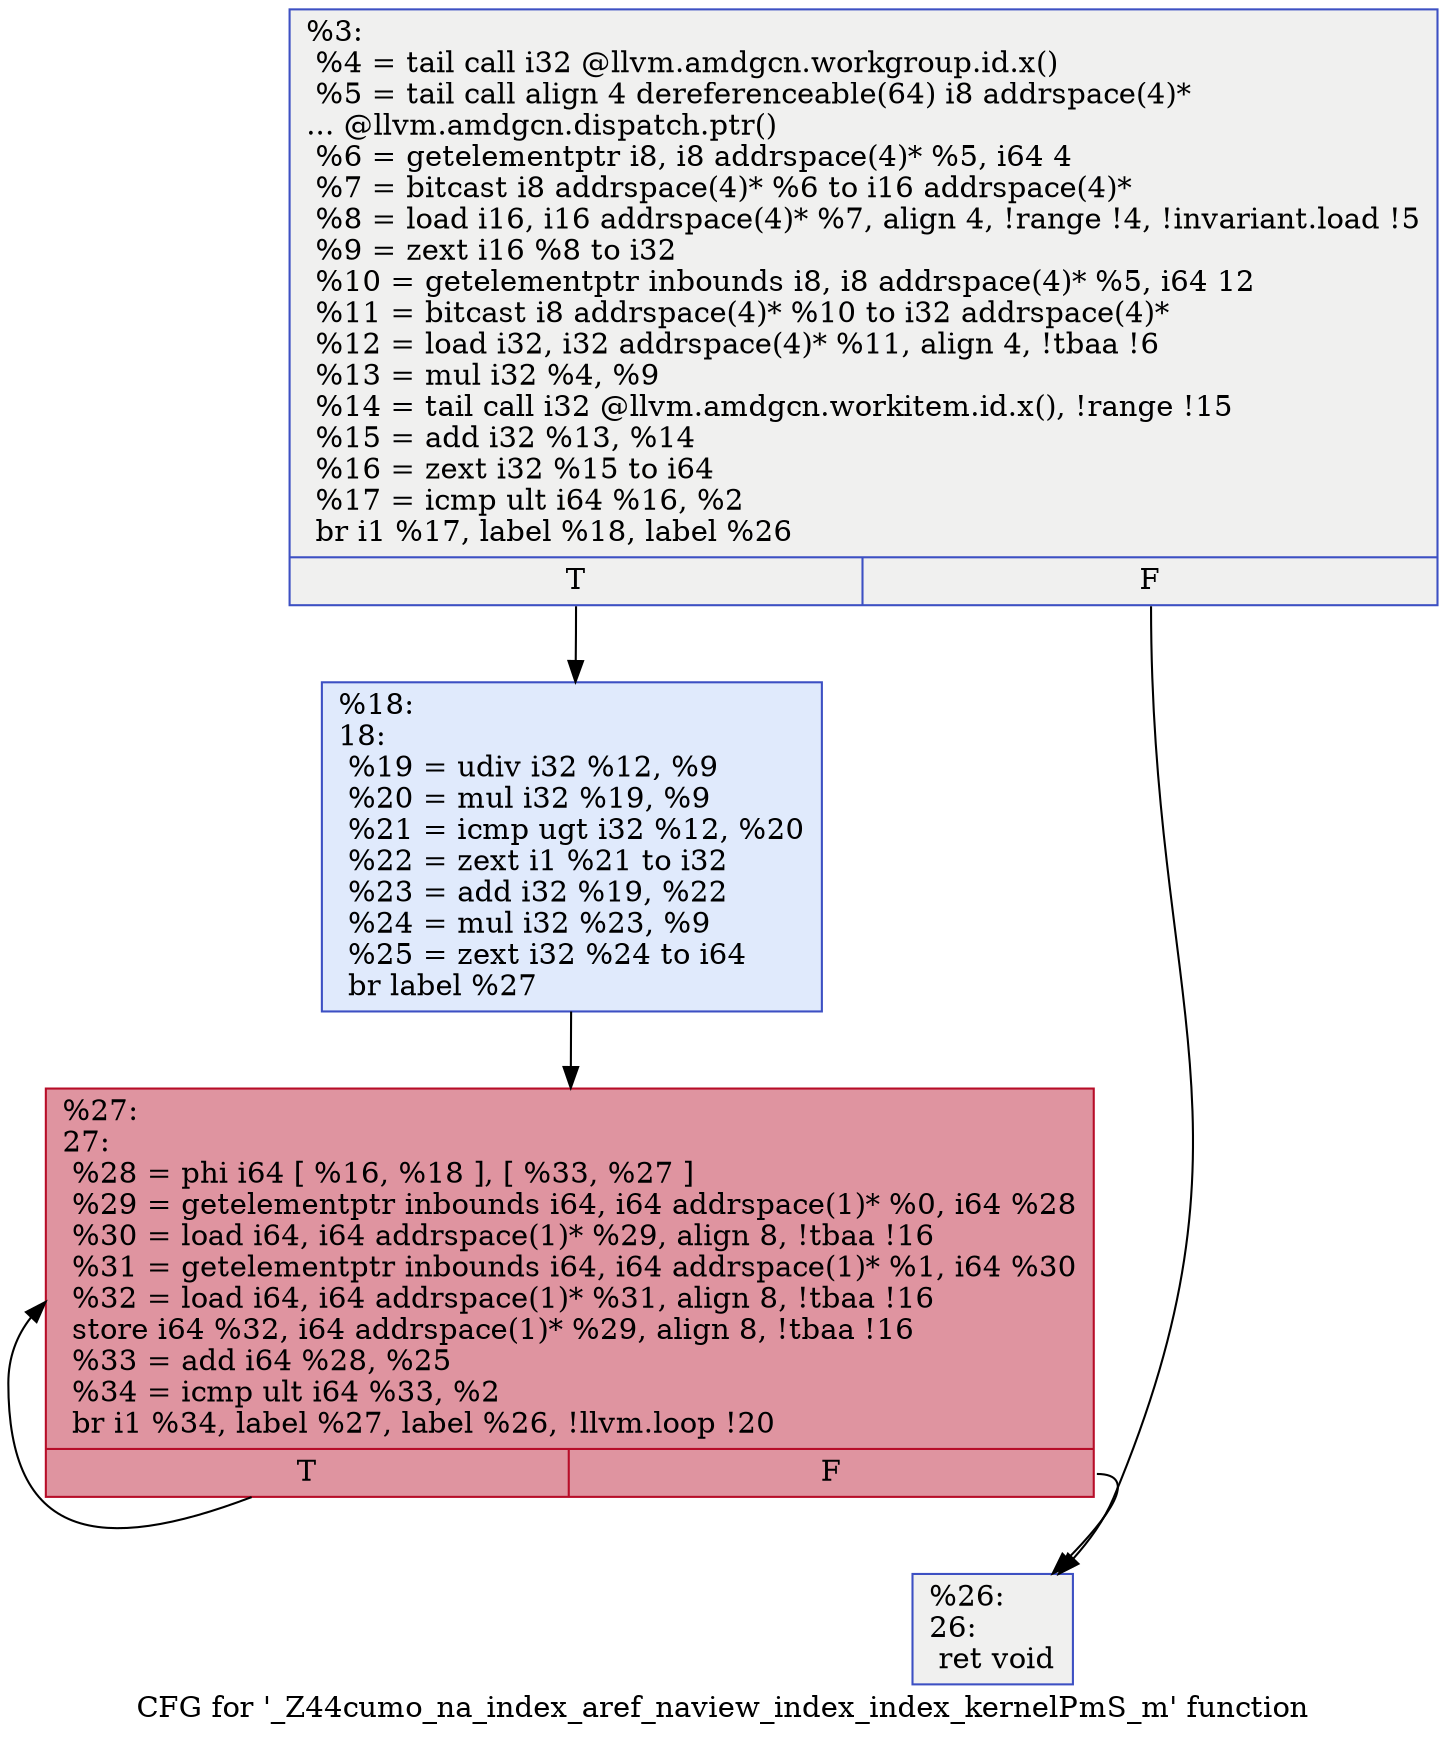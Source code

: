 digraph "CFG for '_Z44cumo_na_index_aref_naview_index_index_kernelPmS_m' function" {
	label="CFG for '_Z44cumo_na_index_aref_naview_index_index_kernelPmS_m' function";

	Node0x534c510 [shape=record,color="#3d50c3ff", style=filled, fillcolor="#dedcdb70",label="{%3:\l  %4 = tail call i32 @llvm.amdgcn.workgroup.id.x()\l  %5 = tail call align 4 dereferenceable(64) i8 addrspace(4)*\l... @llvm.amdgcn.dispatch.ptr()\l  %6 = getelementptr i8, i8 addrspace(4)* %5, i64 4\l  %7 = bitcast i8 addrspace(4)* %6 to i16 addrspace(4)*\l  %8 = load i16, i16 addrspace(4)* %7, align 4, !range !4, !invariant.load !5\l  %9 = zext i16 %8 to i32\l  %10 = getelementptr inbounds i8, i8 addrspace(4)* %5, i64 12\l  %11 = bitcast i8 addrspace(4)* %10 to i32 addrspace(4)*\l  %12 = load i32, i32 addrspace(4)* %11, align 4, !tbaa !6\l  %13 = mul i32 %4, %9\l  %14 = tail call i32 @llvm.amdgcn.workitem.id.x(), !range !15\l  %15 = add i32 %13, %14\l  %16 = zext i32 %15 to i64\l  %17 = icmp ult i64 %16, %2\l  br i1 %17, label %18, label %26\l|{<s0>T|<s1>F}}"];
	Node0x534c510:s0 -> Node0x534e7d0;
	Node0x534c510:s1 -> Node0x534e860;
	Node0x534e7d0 [shape=record,color="#3d50c3ff", style=filled, fillcolor="#b9d0f970",label="{%18:\l18:                                               \l  %19 = udiv i32 %12, %9\l  %20 = mul i32 %19, %9\l  %21 = icmp ugt i32 %12, %20\l  %22 = zext i1 %21 to i32\l  %23 = add i32 %19, %22\l  %24 = mul i32 %23, %9\l  %25 = zext i32 %24 to i64\l  br label %27\l}"];
	Node0x534e7d0 -> Node0x534ed50;
	Node0x534e860 [shape=record,color="#3d50c3ff", style=filled, fillcolor="#dedcdb70",label="{%26:\l26:                                               \l  ret void\l}"];
	Node0x534ed50 [shape=record,color="#b70d28ff", style=filled, fillcolor="#b70d2870",label="{%27:\l27:                                               \l  %28 = phi i64 [ %16, %18 ], [ %33, %27 ]\l  %29 = getelementptr inbounds i64, i64 addrspace(1)* %0, i64 %28\l  %30 = load i64, i64 addrspace(1)* %29, align 8, !tbaa !16\l  %31 = getelementptr inbounds i64, i64 addrspace(1)* %1, i64 %30\l  %32 = load i64, i64 addrspace(1)* %31, align 8, !tbaa !16\l  store i64 %32, i64 addrspace(1)* %29, align 8, !tbaa !16\l  %33 = add i64 %28, %25\l  %34 = icmp ult i64 %33, %2\l  br i1 %34, label %27, label %26, !llvm.loop !20\l|{<s0>T|<s1>F}}"];
	Node0x534ed50:s0 -> Node0x534ed50;
	Node0x534ed50:s1 -> Node0x534e860;
}
